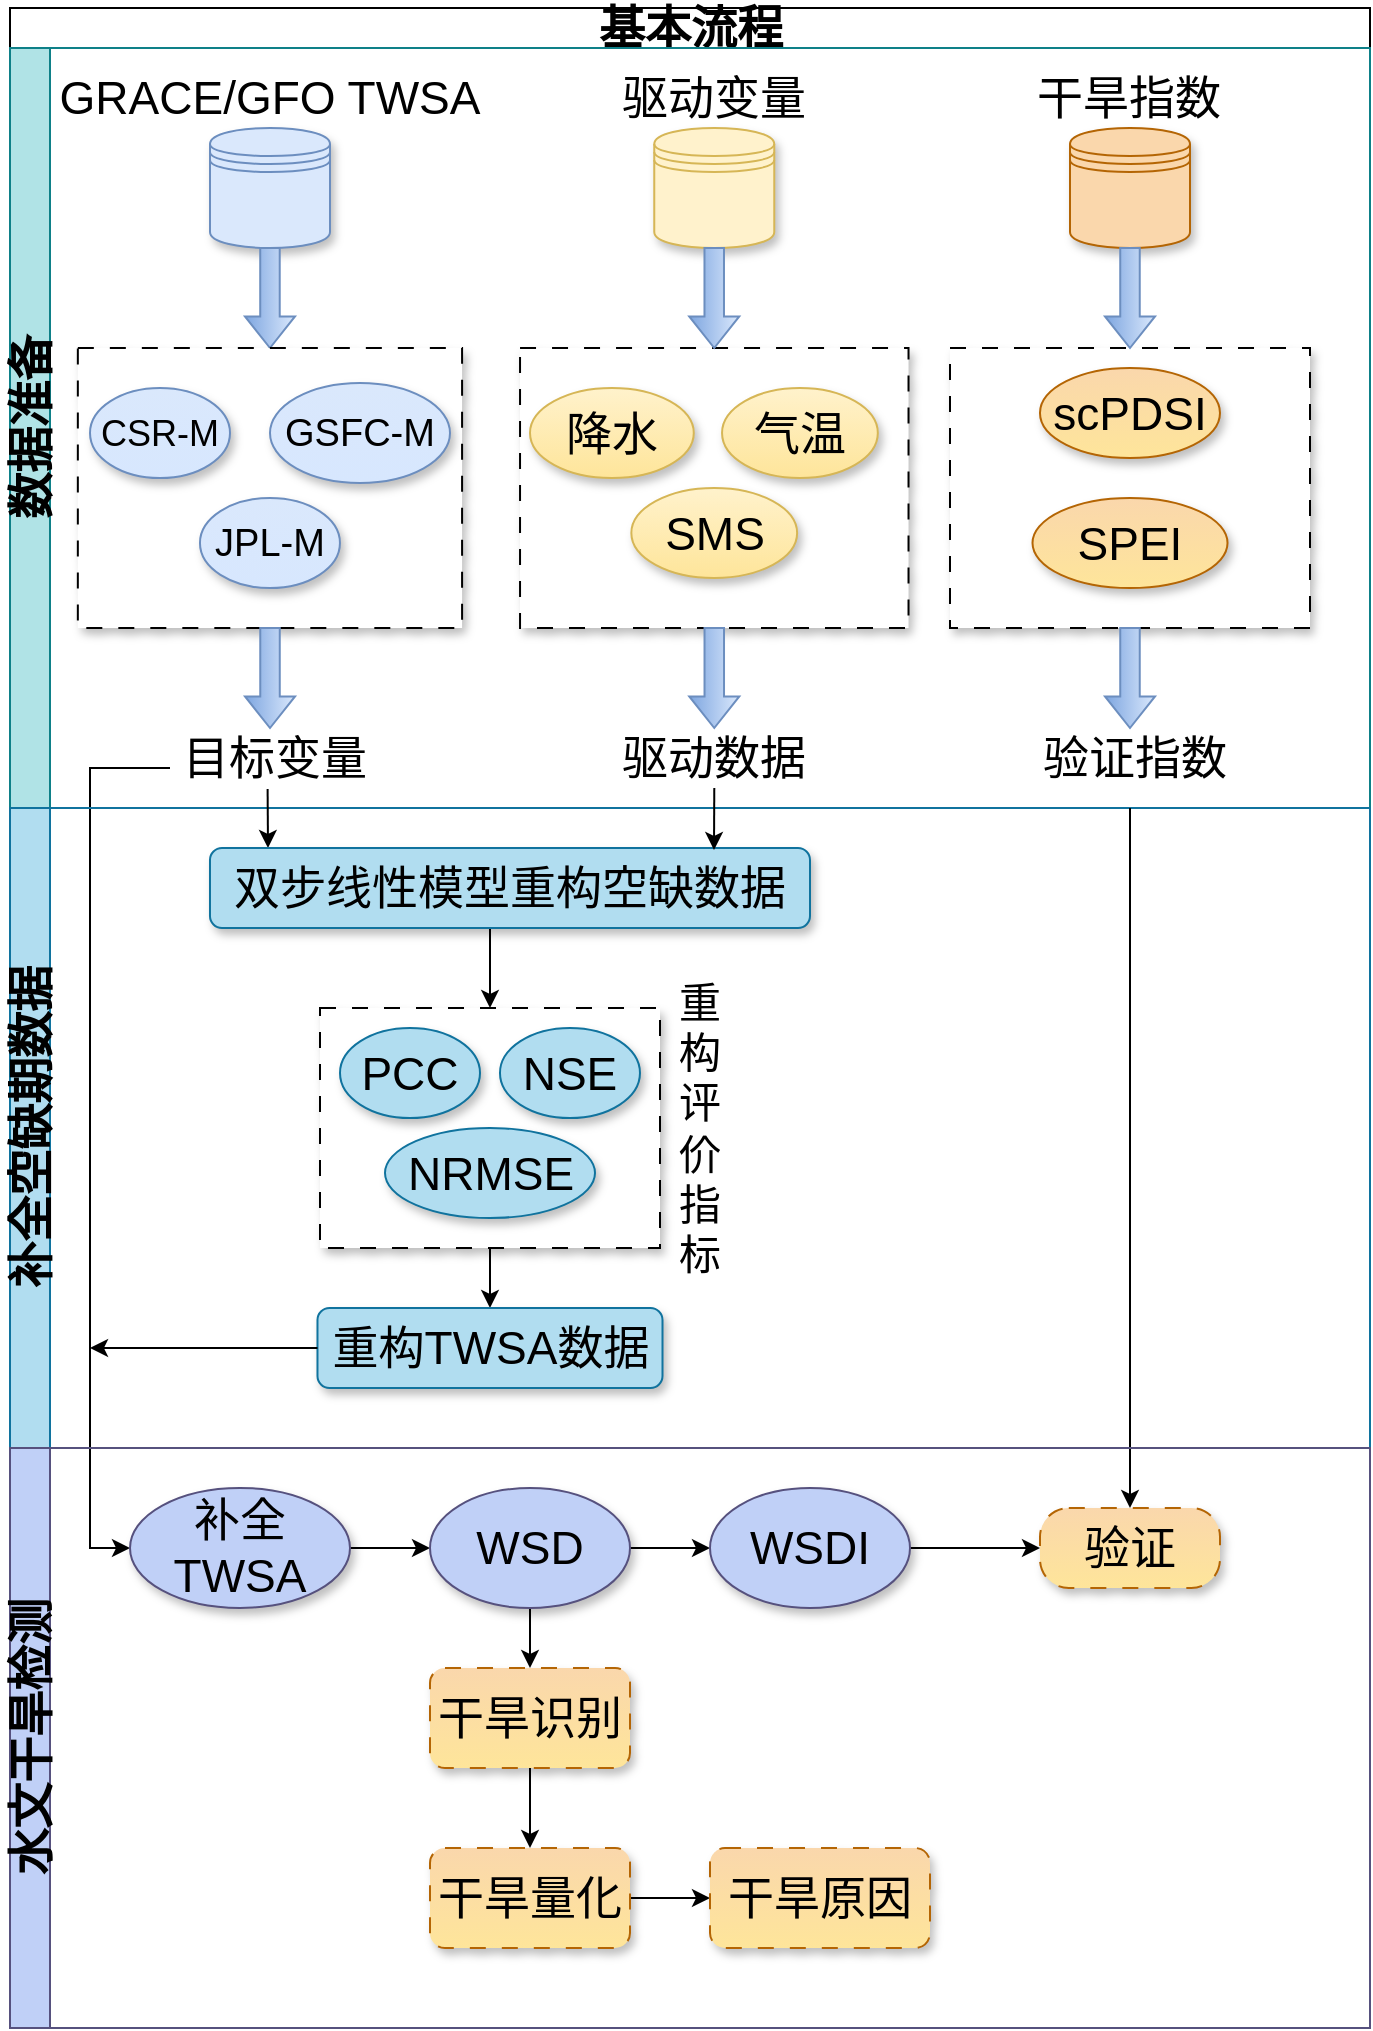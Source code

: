<mxfile version="24.6.4" type="github">
  <diagram name="第 1 页" id="3LAUyhaBtHApe7wo7j_B">
    <mxGraphModel dx="908" dy="591" grid="1" gridSize="10" guides="1" tooltips="1" connect="1" arrows="1" fold="1" page="1" pageScale="1" pageWidth="800" pageHeight="1280" math="0" shadow="0">
      <root>
        <mxCell id="0" />
        <mxCell id="1" parent="0" />
        <mxCell id="xc6G94cowEt6139xDOLi-1" value="&lt;b style=&quot;font-size: 23px;&quot;&gt;基本流程&lt;/b&gt;" style="swimlane;childLayout=stackLayout;resizeParent=1;resizeParentMax=0;horizontal=1;startSize=20;horizontalStack=0;html=1;fontSize=23;fontStyle=0" parent="1" vertex="1">
          <mxGeometry x="40" y="20" width="680" height="1010" as="geometry">
            <mxRectangle x="114" y="80" width="70" height="30" as="alternateBounds" />
          </mxGeometry>
        </mxCell>
        <mxCell id="xc6G94cowEt6139xDOLi-2" value="数据准备" style="swimlane;startSize=20;horizontal=0;html=1;swimlaneFillColor=none;fillColor=#b0e3e6;strokeColor=#0e8088;verticalAlign=middle;labelPosition=center;verticalLabelPosition=middle;align=center;fontSize=23;" parent="xc6G94cowEt6139xDOLi-1" vertex="1">
          <mxGeometry y="20" width="680" height="380" as="geometry">
            <mxRectangle y="20" width="580" height="30" as="alternateBounds" />
          </mxGeometry>
        </mxCell>
        <mxCell id="xc6G94cowEt6139xDOLi-3" value="" style="shape=datastore;whiteSpace=wrap;html=1;fillColor=#dae8fc;strokeColor=#6c8ebf;shadow=1;fontSize=23;" parent="xc6G94cowEt6139xDOLi-2" vertex="1">
          <mxGeometry x="100" y="40" width="60" height="60" as="geometry" />
        </mxCell>
        <mxCell id="xc6G94cowEt6139xDOLi-4" value="GRACE/GFO TWSA" style="text;html=1;align=center;verticalAlign=middle;whiteSpace=wrap;rounded=0;fontSize=23;" parent="xc6G94cowEt6139xDOLi-2" vertex="1">
          <mxGeometry x="15.02" y="10" width="229.99" height="30" as="geometry" />
        </mxCell>
        <mxCell id="xc6G94cowEt6139xDOLi-5" value="" style="shape=datastore;whiteSpace=wrap;html=1;fillColor=#fff2cc;strokeColor=#d6b656;shadow=1;fontSize=23;" parent="xc6G94cowEt6139xDOLi-2" vertex="1">
          <mxGeometry x="322.13" y="40" width="60" height="60" as="geometry" />
        </mxCell>
        <mxCell id="xc6G94cowEt6139xDOLi-6" value="驱动变量" style="text;html=1;align=center;verticalAlign=middle;whiteSpace=wrap;rounded=0;fontSize=23;" parent="xc6G94cowEt6139xDOLi-2" vertex="1">
          <mxGeometry x="274.13" y="10" width="156" height="30" as="geometry" />
        </mxCell>
        <mxCell id="xc6G94cowEt6139xDOLi-7" value="" style="shape=datastore;whiteSpace=wrap;html=1;fillColor=#fad7ac;strokeColor=#b46504;shadow=1;fontSize=23;" parent="xc6G94cowEt6139xDOLi-2" vertex="1">
          <mxGeometry x="530" y="40" width="60" height="60" as="geometry" />
        </mxCell>
        <mxCell id="xc6G94cowEt6139xDOLi-8" value="干旱指数" style="text;html=1;align=center;verticalAlign=middle;whiteSpace=wrap;rounded=0;fontSize=23;" parent="xc6G94cowEt6139xDOLi-2" vertex="1">
          <mxGeometry x="507.49" y="10" width="105" height="30" as="geometry" />
        </mxCell>
        <mxCell id="xc6G94cowEt6139xDOLi-9" value="" style="html=1;shadow=0;dashed=0;align=center;verticalAlign=middle;shape=mxgraph.arrows2.arrow;dy=0.61;dx=15.76;direction=south;notch=0;fillColor=#dae8fc;strokeColor=#6c8ebf;gradientColor=#7ea6e0;fontSize=23;" parent="xc6G94cowEt6139xDOLi-2" vertex="1">
          <mxGeometry x="117.48" y="100" width="25.01" height="50" as="geometry" />
        </mxCell>
        <mxCell id="xc6G94cowEt6139xDOLi-10" value="" style="rounded=0;whiteSpace=wrap;html=1;arcSize=15;glass=0;dashed=1;dashPattern=8 8;shadow=1;fontSize=23;" parent="xc6G94cowEt6139xDOLi-2" vertex="1">
          <mxGeometry x="33.92" y="150" width="192.12" height="140" as="geometry" />
        </mxCell>
        <mxCell id="xc6G94cowEt6139xDOLi-11" value="CSR-M" style="ellipse;whiteSpace=wrap;html=1;fillColor=#dae8fc;gradientColor=#d7e7fe;strokeColor=#6c8ebf;align=center;verticalAlign=middle;fontFamily=Helvetica;fontSize=18;fontColor=default;shadow=1;" parent="xc6G94cowEt6139xDOLi-2" vertex="1">
          <mxGeometry x="40" y="170" width="70" height="45" as="geometry" />
        </mxCell>
        <mxCell id="xc6G94cowEt6139xDOLi-12" value="GSFC-M" style="ellipse;whiteSpace=wrap;html=1;fillColor=#dae8fc;gradientColor=#d7e7fe;strokeColor=#6c8ebf;shadow=1;fontSize=19;" parent="xc6G94cowEt6139xDOLi-2" vertex="1">
          <mxGeometry x="130" y="167.5" width="90" height="50" as="geometry" />
        </mxCell>
        <mxCell id="xc6G94cowEt6139xDOLi-13" value="JPL-M" style="ellipse;whiteSpace=wrap;html=1;gradientColor=#d7e7fe;fillColor=#dae8fc;strokeColor=#6c8ebf;align=center;verticalAlign=middle;fontFamily=Helvetica;fontSize=19;fontColor=default;shadow=1;" parent="xc6G94cowEt6139xDOLi-2" vertex="1">
          <mxGeometry x="94.98" y="225" width="70" height="45" as="geometry" />
        </mxCell>
        <mxCell id="xc6G94cowEt6139xDOLi-14" value="" style="rounded=0;whiteSpace=wrap;html=1;arcSize=15;glass=0;dashed=1;dashPattern=8 8;shadow=1;fontSize=23;" parent="xc6G94cowEt6139xDOLi-2" vertex="1">
          <mxGeometry x="255.02" y="150" width="194.24" height="140" as="geometry" />
        </mxCell>
        <mxCell id="xc6G94cowEt6139xDOLi-15" value="降水" style="ellipse;whiteSpace=wrap;html=1;fillColor=#fff2cc;gradientColor=#fee59a;strokeColor=#d6b656;align=center;verticalAlign=middle;fontFamily=Helvetica;fontSize=23;shadow=1;fontColor=default;" parent="xc6G94cowEt6139xDOLi-2" vertex="1">
          <mxGeometry x="260" y="170" width="81.89" height="45" as="geometry" />
        </mxCell>
        <mxCell id="xc6G94cowEt6139xDOLi-16" value="气温" style="ellipse;whiteSpace=wrap;html=1;fillColor=#fff2cc;gradientColor=#fee59a;strokeColor=#d6b656;shadow=1;align=center;verticalAlign=middle;fontFamily=Helvetica;fontSize=23;fontColor=default;" parent="xc6G94cowEt6139xDOLi-2" vertex="1">
          <mxGeometry x="356.02" y="170" width="77.89" height="45" as="geometry" />
        </mxCell>
        <mxCell id="xc6G94cowEt6139xDOLi-17" value="SMS" style="ellipse;whiteSpace=wrap;html=1;gradientColor=#fee59a;fillColor=#fff2cc;strokeColor=#d6b656;align=center;verticalAlign=middle;fontFamily=Helvetica;fontSize=23;fontColor=default;shadow=1;" parent="xc6G94cowEt6139xDOLi-2" vertex="1">
          <mxGeometry x="310.67" y="220" width="82.89" height="45" as="geometry" />
        </mxCell>
        <mxCell id="xc6G94cowEt6139xDOLi-18" value="" style="rounded=0;whiteSpace=wrap;html=1;arcSize=15;glass=0;dashed=1;dashPattern=8 8;shadow=1;fontSize=23;" parent="xc6G94cowEt6139xDOLi-2" vertex="1">
          <mxGeometry x="470" y="150" width="180" height="140" as="geometry" />
        </mxCell>
        <mxCell id="xc6G94cowEt6139xDOLi-19" value="scPDSI" style="ellipse;whiteSpace=wrap;html=1;fillColor=#fad7ac;gradientColor=#fee59a;strokeColor=#b46504;align=center;verticalAlign=middle;fontFamily=Helvetica;fontSize=23;shadow=1;fontColor=default;" parent="xc6G94cowEt6139xDOLi-2" vertex="1">
          <mxGeometry x="514.99" y="160" width="90" height="45" as="geometry" />
        </mxCell>
        <mxCell id="xc6G94cowEt6139xDOLi-20" value="SPEI" style="ellipse;whiteSpace=wrap;html=1;gradientColor=#fee59a;fillColor=#fad7ac;strokeColor=#b46504;align=center;verticalAlign=middle;fontFamily=Helvetica;fontSize=23;fontColor=default;shadow=1;" parent="xc6G94cowEt6139xDOLi-2" vertex="1">
          <mxGeometry x="511.25" y="225" width="97.51" height="45" as="geometry" />
        </mxCell>
        <mxCell id="xc6G94cowEt6139xDOLi-21" value="" style="html=1;shadow=0;dashed=0;align=center;verticalAlign=middle;shape=mxgraph.arrows2.arrow;dy=0.61;dx=15.76;direction=south;notch=0;fillColor=#dae8fc;strokeColor=#6c8ebf;gradientColor=#7ea6e0;fontSize=23;" parent="xc6G94cowEt6139xDOLi-2" vertex="1">
          <mxGeometry x="339.61" y="100" width="25.01" height="50" as="geometry" />
        </mxCell>
        <mxCell id="xc6G94cowEt6139xDOLi-22" value="" style="html=1;shadow=0;dashed=0;align=center;verticalAlign=middle;shape=mxgraph.arrows2.arrow;dy=0.61;dx=15.76;direction=south;notch=0;fillColor=#dae8fc;strokeColor=#6c8ebf;gradientColor=#7ea6e0;fontSize=23;" parent="xc6G94cowEt6139xDOLi-2" vertex="1">
          <mxGeometry x="547.49" y="100" width="25.01" height="50" as="geometry" />
        </mxCell>
        <mxCell id="xc6G94cowEt6139xDOLi-23" value="" style="html=1;shadow=0;dashed=0;align=center;verticalAlign=middle;shape=mxgraph.arrows2.arrow;dy=0.61;dx=15.76;direction=south;notch=0;fillColor=#dae8fc;strokeColor=#6c8ebf;gradientColor=#7ea6e0;fontSize=23;" parent="xc6G94cowEt6139xDOLi-2" vertex="1">
          <mxGeometry x="117.5" y="290" width="25.01" height="50" as="geometry" />
        </mxCell>
        <mxCell id="xc6G94cowEt6139xDOLi-24" value="" style="html=1;shadow=0;dashed=0;align=center;verticalAlign=middle;shape=mxgraph.arrows2.arrow;dy=0.61;dx=15.76;direction=south;notch=0;fillColor=#dae8fc;strokeColor=#6c8ebf;gradientColor=#7ea6e0;fontSize=23;" parent="xc6G94cowEt6139xDOLi-2" vertex="1">
          <mxGeometry x="339.63" y="290" width="25.01" height="50" as="geometry" />
        </mxCell>
        <mxCell id="xc6G94cowEt6139xDOLi-25" value="" style="html=1;shadow=0;dashed=0;align=center;verticalAlign=middle;shape=mxgraph.arrows2.arrow;dy=0.61;dx=15.76;direction=south;notch=0;fillColor=#dae8fc;strokeColor=#6c8ebf;gradientColor=#7ea6e0;fontSize=23;" parent="xc6G94cowEt6139xDOLi-2" vertex="1">
          <mxGeometry x="547.49" y="290" width="25.01" height="50" as="geometry" />
        </mxCell>
        <mxCell id="xc6G94cowEt6139xDOLi-26" value="目标变量" style="text;html=1;align=center;verticalAlign=middle;whiteSpace=wrap;rounded=0;fontSize=23;" parent="xc6G94cowEt6139xDOLi-2" vertex="1">
          <mxGeometry x="85.02" y="340" width="94.98" height="30" as="geometry" />
        </mxCell>
        <mxCell id="xc6G94cowEt6139xDOLi-27" value="驱动数据" style="text;html=1;align=center;verticalAlign=middle;whiteSpace=wrap;rounded=0;fontSize=23;" parent="xc6G94cowEt6139xDOLi-2" vertex="1">
          <mxGeometry x="301.25" y="340" width="101.79" height="30" as="geometry" />
        </mxCell>
        <mxCell id="xc6G94cowEt6139xDOLi-28" value="验证指数" style="text;html=1;align=center;verticalAlign=middle;whiteSpace=wrap;rounded=0;fontSize=23;" parent="xc6G94cowEt6139xDOLi-2" vertex="1">
          <mxGeometry x="515" y="340" width="95" height="30" as="geometry" />
        </mxCell>
        <mxCell id="xc6G94cowEt6139xDOLi-30" value="" style="endArrow=classic;html=1;rounded=0;entryX=0;entryY=0.5;entryDx=0;entryDy=0;fontSize=23;" parent="xc6G94cowEt6139xDOLi-2" target="xc6G94cowEt6139xDOLi-45" edge="1">
          <mxGeometry width="50" height="50" relative="1" as="geometry">
            <mxPoint x="80" y="360" as="sourcePoint" />
            <mxPoint x="80" y="710" as="targetPoint" />
            <Array as="points">
              <mxPoint x="60" y="360" />
              <mxPoint x="40" y="360" />
              <mxPoint x="40" y="750" />
            </Array>
          </mxGeometry>
        </mxCell>
        <mxCell id="xc6G94cowEt6139xDOLi-31" value="补全空缺期数据" style="swimlane;startSize=20;horizontal=0;html=1;swimlaneFillColor=none;fillColor=#b1ddf0;strokeColor=#10739e;rounded=0;arcSize=0;shadow=0;fontSize=23;" parent="xc6G94cowEt6139xDOLi-1" vertex="1">
          <mxGeometry y="400" width="680" height="320" as="geometry" />
        </mxCell>
        <mxCell id="xc6G94cowEt6139xDOLi-32" value="" style="endArrow=classic;html=1;rounded=0;fontSize=23;exitX=0.461;exitY=1.017;exitDx=0;exitDy=0;exitPerimeter=0;" parent="xc6G94cowEt6139xDOLi-31" source="xc6G94cowEt6139xDOLi-26" edge="1">
          <mxGeometry width="50" height="50" relative="1" as="geometry">
            <mxPoint x="129" as="sourcePoint" />
            <mxPoint x="129" y="20" as="targetPoint" />
          </mxGeometry>
        </mxCell>
        <mxCell id="xc6G94cowEt6139xDOLi-33" value="" style="endArrow=classic;html=1;rounded=0;entryX=0.5;entryY=0;entryDx=0;entryDy=0;fontSize=23;" parent="xc6G94cowEt6139xDOLi-31" target="xc6G94cowEt6139xDOLi-43" edge="1">
          <mxGeometry width="50" height="50" relative="1" as="geometry">
            <mxPoint x="560" as="sourcePoint" />
            <mxPoint x="560" y="280" as="targetPoint" />
          </mxGeometry>
        </mxCell>
        <mxCell id="xc6G94cowEt6139xDOLi-60" style="edgeStyle=orthogonalEdgeStyle;rounded=0;orthogonalLoop=1;jettySize=auto;html=1;exitX=0.5;exitY=1;exitDx=0;exitDy=0;entryX=0.5;entryY=0;entryDx=0;entryDy=0;fontSize=23;" parent="xc6G94cowEt6139xDOLi-31" source="xc6G94cowEt6139xDOLi-35" target="xc6G94cowEt6139xDOLi-36" edge="1">
          <mxGeometry relative="1" as="geometry">
            <Array as="points">
              <mxPoint x="240" y="60" />
            </Array>
          </mxGeometry>
        </mxCell>
        <mxCell id="xc6G94cowEt6139xDOLi-35" value="双步线性模型重构空缺数据" style="rounded=1;whiteSpace=wrap;html=1;shadow=1;glass=0;fillColor=#b1ddf0;strokeColor=#10739e;fontSize=23;" parent="xc6G94cowEt6139xDOLi-31" vertex="1">
          <mxGeometry x="99.99" y="20" width="300.01" height="40" as="geometry" />
        </mxCell>
        <mxCell id="xc6G94cowEt6139xDOLi-62" style="edgeStyle=orthogonalEdgeStyle;rounded=0;orthogonalLoop=1;jettySize=auto;html=1;exitX=0.5;exitY=1;exitDx=0;exitDy=0;fontSize=23;" parent="xc6G94cowEt6139xDOLi-31" source="xc6G94cowEt6139xDOLi-36" edge="1">
          <mxGeometry relative="1" as="geometry">
            <mxPoint x="240" y="200" as="targetPoint" />
          </mxGeometry>
        </mxCell>
        <mxCell id="xc6G94cowEt6139xDOLi-72" style="edgeStyle=orthogonalEdgeStyle;rounded=0;orthogonalLoop=1;jettySize=auto;html=1;exitX=0.5;exitY=1;exitDx=0;exitDy=0;entryX=0.5;entryY=0;entryDx=0;entryDy=0;" parent="xc6G94cowEt6139xDOLi-31" source="xc6G94cowEt6139xDOLi-36" target="xc6G94cowEt6139xDOLi-65" edge="1">
          <mxGeometry relative="1" as="geometry" />
        </mxCell>
        <mxCell id="xc6G94cowEt6139xDOLi-36" value="" style="rounded=0;whiteSpace=wrap;html=1;arcSize=15;glass=0;dashed=1;dashPattern=8 8;shadow=1;fontSize=23;" parent="xc6G94cowEt6139xDOLi-31" vertex="1">
          <mxGeometry x="155" y="100" width="170" height="120" as="geometry" />
        </mxCell>
        <mxCell id="xc6G94cowEt6139xDOLi-37" value="PCC" style="ellipse;whiteSpace=wrap;html=1;fillColor=#b1ddf0;strokeColor=#10739e;align=center;verticalAlign=middle;fontFamily=Helvetica;fontSize=23;shadow=1;" parent="xc6G94cowEt6139xDOLi-31" vertex="1">
          <mxGeometry x="165" y="110" width="70" height="45" as="geometry" />
        </mxCell>
        <mxCell id="xc6G94cowEt6139xDOLi-38" value="NSE" style="ellipse;whiteSpace=wrap;html=1;fillColor=#b1ddf0;strokeColor=#10739e;shadow=1;align=center;verticalAlign=middle;fontFamily=Helvetica;fontSize=23;" parent="xc6G94cowEt6139xDOLi-31" vertex="1">
          <mxGeometry x="244.99" y="110" width="70" height="45" as="geometry" />
        </mxCell>
        <mxCell id="xc6G94cowEt6139xDOLi-39" value="NRMSE" style="ellipse;whiteSpace=wrap;html=1;fillColor=#b1ddf0;strokeColor=#10739e;align=center;verticalAlign=middle;fontFamily=Helvetica;fontSize=23;shadow=1;" parent="xc6G94cowEt6139xDOLi-31" vertex="1">
          <mxGeometry x="187.5" y="160" width="105" height="45" as="geometry" />
        </mxCell>
        <mxCell id="xc6G94cowEt6139xDOLi-59" value="&lt;div style=&quot;font-size: 21px;&quot;&gt;&lt;span style=&quot;background-color: initial; font-size: 21px;&quot;&gt;重&lt;/span&gt;&lt;br style=&quot;font-size: 21px;&quot;&gt;&lt;/div&gt;&lt;div style=&quot;font-size: 21px;&quot;&gt;&lt;span style=&quot;background-color: initial; font-size: 21px;&quot;&gt;构&lt;/span&gt;&lt;/div&gt;&lt;div style=&quot;font-size: 21px;&quot;&gt;评&lt;/div&gt;&lt;div style=&quot;font-size: 21px;&quot;&gt;价&lt;/div&gt;&lt;div style=&quot;font-size: 21px;&quot;&gt;指&lt;/div&gt;&lt;div style=&quot;font-size: 21px;&quot;&gt;标&lt;/div&gt;" style="text;html=1;align=center;verticalAlign=middle;whiteSpace=wrap;rounded=0;fontSize=21;" parent="xc6G94cowEt6139xDOLi-31" vertex="1">
          <mxGeometry x="330" y="80" width="30" height="160" as="geometry" />
        </mxCell>
        <mxCell id="xc6G94cowEt6139xDOLi-65" value="重构TWSA数据" style="rounded=1;whiteSpace=wrap;html=1;shadow=1;glass=0;fillColor=#b1ddf0;strokeColor=#10739e;fontSize=23;" parent="xc6G94cowEt6139xDOLi-31" vertex="1">
          <mxGeometry x="153.74" y="250" width="172.51" height="40" as="geometry" />
        </mxCell>
        <mxCell id="xc6G94cowEt6139xDOLi-42" value="&lt;div style=&quot;font-size: 23px;&quot;&gt;水文干旱检测&lt;/div&gt;" style="swimlane;startSize=20;horizontal=0;html=1;fillColor=#c0d0f7;strokeColor=#56517e;swimlaneLine=1;fontSize=23;" parent="xc6G94cowEt6139xDOLi-1" vertex="1">
          <mxGeometry y="720" width="680" height="290" as="geometry" />
        </mxCell>
        <mxCell id="xc6G94cowEt6139xDOLi-43" value="验证" style="rounded=1;whiteSpace=wrap;html=1;arcSize=36;shadow=1;dashed=1;dashPattern=8 8;strokeColor=#b46504;align=center;verticalAlign=middle;fontFamily=Helvetica;fontSize=23;fontColor=default;fontStyle=0;fillColor=#fad7ac;gradientColor=#fee59a;" parent="xc6G94cowEt6139xDOLi-42" vertex="1">
          <mxGeometry x="515" y="30" width="90" height="40" as="geometry" />
        </mxCell>
        <mxCell id="xc6G94cowEt6139xDOLi-44" style="edgeStyle=orthogonalEdgeStyle;rounded=0;orthogonalLoop=1;jettySize=auto;html=1;exitX=1;exitY=0.5;exitDx=0;exitDy=0;entryX=0;entryY=0.5;entryDx=0;entryDy=0;fontSize=23;" parent="xc6G94cowEt6139xDOLi-42" source="xc6G94cowEt6139xDOLi-45" target="xc6G94cowEt6139xDOLi-48" edge="1">
          <mxGeometry relative="1" as="geometry" />
        </mxCell>
        <mxCell id="xc6G94cowEt6139xDOLi-45" value="补全TWSA" style="ellipse;whiteSpace=wrap;html=1;fillColor=#c0d0f7;strokeColor=#56517e;align=center;verticalAlign=middle;fontFamily=Helvetica;fontSize=23;shadow=1;fontStyle=0;fontColor=default;" parent="xc6G94cowEt6139xDOLi-42" vertex="1">
          <mxGeometry x="60" y="20" width="110" height="60" as="geometry" />
        </mxCell>
        <mxCell id="xc6G94cowEt6139xDOLi-46" value="" style="edgeStyle=orthogonalEdgeStyle;rounded=0;orthogonalLoop=1;jettySize=auto;html=1;fontSize=23;" parent="xc6G94cowEt6139xDOLi-42" source="xc6G94cowEt6139xDOLi-48" target="xc6G94cowEt6139xDOLi-50" edge="1">
          <mxGeometry relative="1" as="geometry" />
        </mxCell>
        <mxCell id="xc6G94cowEt6139xDOLi-47" value="" style="edgeStyle=orthogonalEdgeStyle;rounded=0;orthogonalLoop=1;jettySize=auto;html=1;fontSize=23;" parent="xc6G94cowEt6139xDOLi-42" source="xc6G94cowEt6139xDOLi-48" target="xc6G94cowEt6139xDOLi-52" edge="1">
          <mxGeometry relative="1" as="geometry" />
        </mxCell>
        <mxCell id="xc6G94cowEt6139xDOLi-48" value="WSD" style="ellipse;whiteSpace=wrap;html=1;fillColor=#c0d0f7;strokeColor=#56517e;align=center;verticalAlign=middle;fontFamily=Helvetica;fontSize=23;shadow=1;fontColor=default;fontStyle=0;" parent="xc6G94cowEt6139xDOLi-42" vertex="1">
          <mxGeometry x="210" y="20" width="100" height="60" as="geometry" />
        </mxCell>
        <mxCell id="xc6G94cowEt6139xDOLi-49" value="" style="edgeStyle=orthogonalEdgeStyle;rounded=0;orthogonalLoop=1;jettySize=auto;html=1;fontSize=23;" parent="xc6G94cowEt6139xDOLi-42" source="xc6G94cowEt6139xDOLi-50" target="xc6G94cowEt6139xDOLi-43" edge="1">
          <mxGeometry relative="1" as="geometry" />
        </mxCell>
        <mxCell id="xc6G94cowEt6139xDOLi-50" value="WSDI" style="ellipse;whiteSpace=wrap;html=1;fillColor=#c0d0f7;strokeColor=#56517e;align=center;verticalAlign=middle;fontFamily=Helvetica;fontSize=23;shadow=1;fontColor=default;fontStyle=0;" parent="xc6G94cowEt6139xDOLi-42" vertex="1">
          <mxGeometry x="350" y="20" width="100" height="60" as="geometry" />
        </mxCell>
        <mxCell id="xc6G94cowEt6139xDOLi-51" value="" style="edgeStyle=orthogonalEdgeStyle;rounded=0;orthogonalLoop=1;jettySize=auto;html=1;fontSize=23;" parent="xc6G94cowEt6139xDOLi-42" source="xc6G94cowEt6139xDOLi-52" target="xc6G94cowEt6139xDOLi-54" edge="1">
          <mxGeometry relative="1" as="geometry" />
        </mxCell>
        <mxCell id="xc6G94cowEt6139xDOLi-52" value="干旱识别" style="rounded=1;whiteSpace=wrap;html=1;fillColor=#fad7ac;strokeColor=#b46504;shadow=1;fontStyle=0;dashed=1;dashPattern=8 8;align=center;verticalAlign=middle;fontFamily=Helvetica;fontSize=23;fontColor=default;gradientColor=#fee59a;" parent="xc6G94cowEt6139xDOLi-42" vertex="1">
          <mxGeometry x="210" y="110" width="100" height="50" as="geometry" />
        </mxCell>
        <mxCell id="xc6G94cowEt6139xDOLi-53" value="" style="edgeStyle=orthogonalEdgeStyle;rounded=0;orthogonalLoop=1;jettySize=auto;html=1;fontSize=23;" parent="xc6G94cowEt6139xDOLi-42" source="xc6G94cowEt6139xDOLi-54" target="xc6G94cowEt6139xDOLi-56" edge="1">
          <mxGeometry relative="1" as="geometry" />
        </mxCell>
        <mxCell id="xc6G94cowEt6139xDOLi-54" value="干旱量化" style="rounded=1;whiteSpace=wrap;html=1;fillColor=#fad7ac;strokeColor=#b46504;shadow=1;fontStyle=0;dashed=1;align=center;verticalAlign=middle;fontFamily=Helvetica;fontSize=23;fontColor=default;gradientColor=#fee59a;dashPattern=8 8;" parent="xc6G94cowEt6139xDOLi-42" vertex="1">
          <mxGeometry x="210" y="200" width="100" height="50" as="geometry" />
        </mxCell>
        <mxCell id="xc6G94cowEt6139xDOLi-56" value="干旱原因" style="rounded=1;whiteSpace=wrap;html=1;fillColor=#fad7ac;strokeColor=#b46504;shadow=1;fontStyle=0;dashed=1;gradientColor=#fee59a;dashPattern=8 8;fontSize=23;" parent="xc6G94cowEt6139xDOLi-42" vertex="1">
          <mxGeometry x="350" y="200" width="110" height="50" as="geometry" />
        </mxCell>
        <mxCell id="xc6G94cowEt6139xDOLi-71" style="edgeStyle=orthogonalEdgeStyle;rounded=0;orthogonalLoop=1;jettySize=auto;html=1;exitX=0.5;exitY=1;exitDx=0;exitDy=0;entryX=0.84;entryY=0.025;entryDx=0;entryDy=0;entryPerimeter=0;" parent="xc6G94cowEt6139xDOLi-1" source="xc6G94cowEt6139xDOLi-27" target="xc6G94cowEt6139xDOLi-35" edge="1">
          <mxGeometry relative="1" as="geometry" />
        </mxCell>
        <mxCell id="xc6G94cowEt6139xDOLi-68" style="edgeStyle=orthogonalEdgeStyle;rounded=0;orthogonalLoop=1;jettySize=auto;html=1;exitX=0;exitY=0.5;exitDx=0;exitDy=0;fontSize=23;" parent="1" source="xc6G94cowEt6139xDOLi-65" edge="1">
          <mxGeometry relative="1" as="geometry">
            <mxPoint x="80" y="690" as="targetPoint" />
          </mxGeometry>
        </mxCell>
      </root>
    </mxGraphModel>
  </diagram>
</mxfile>
